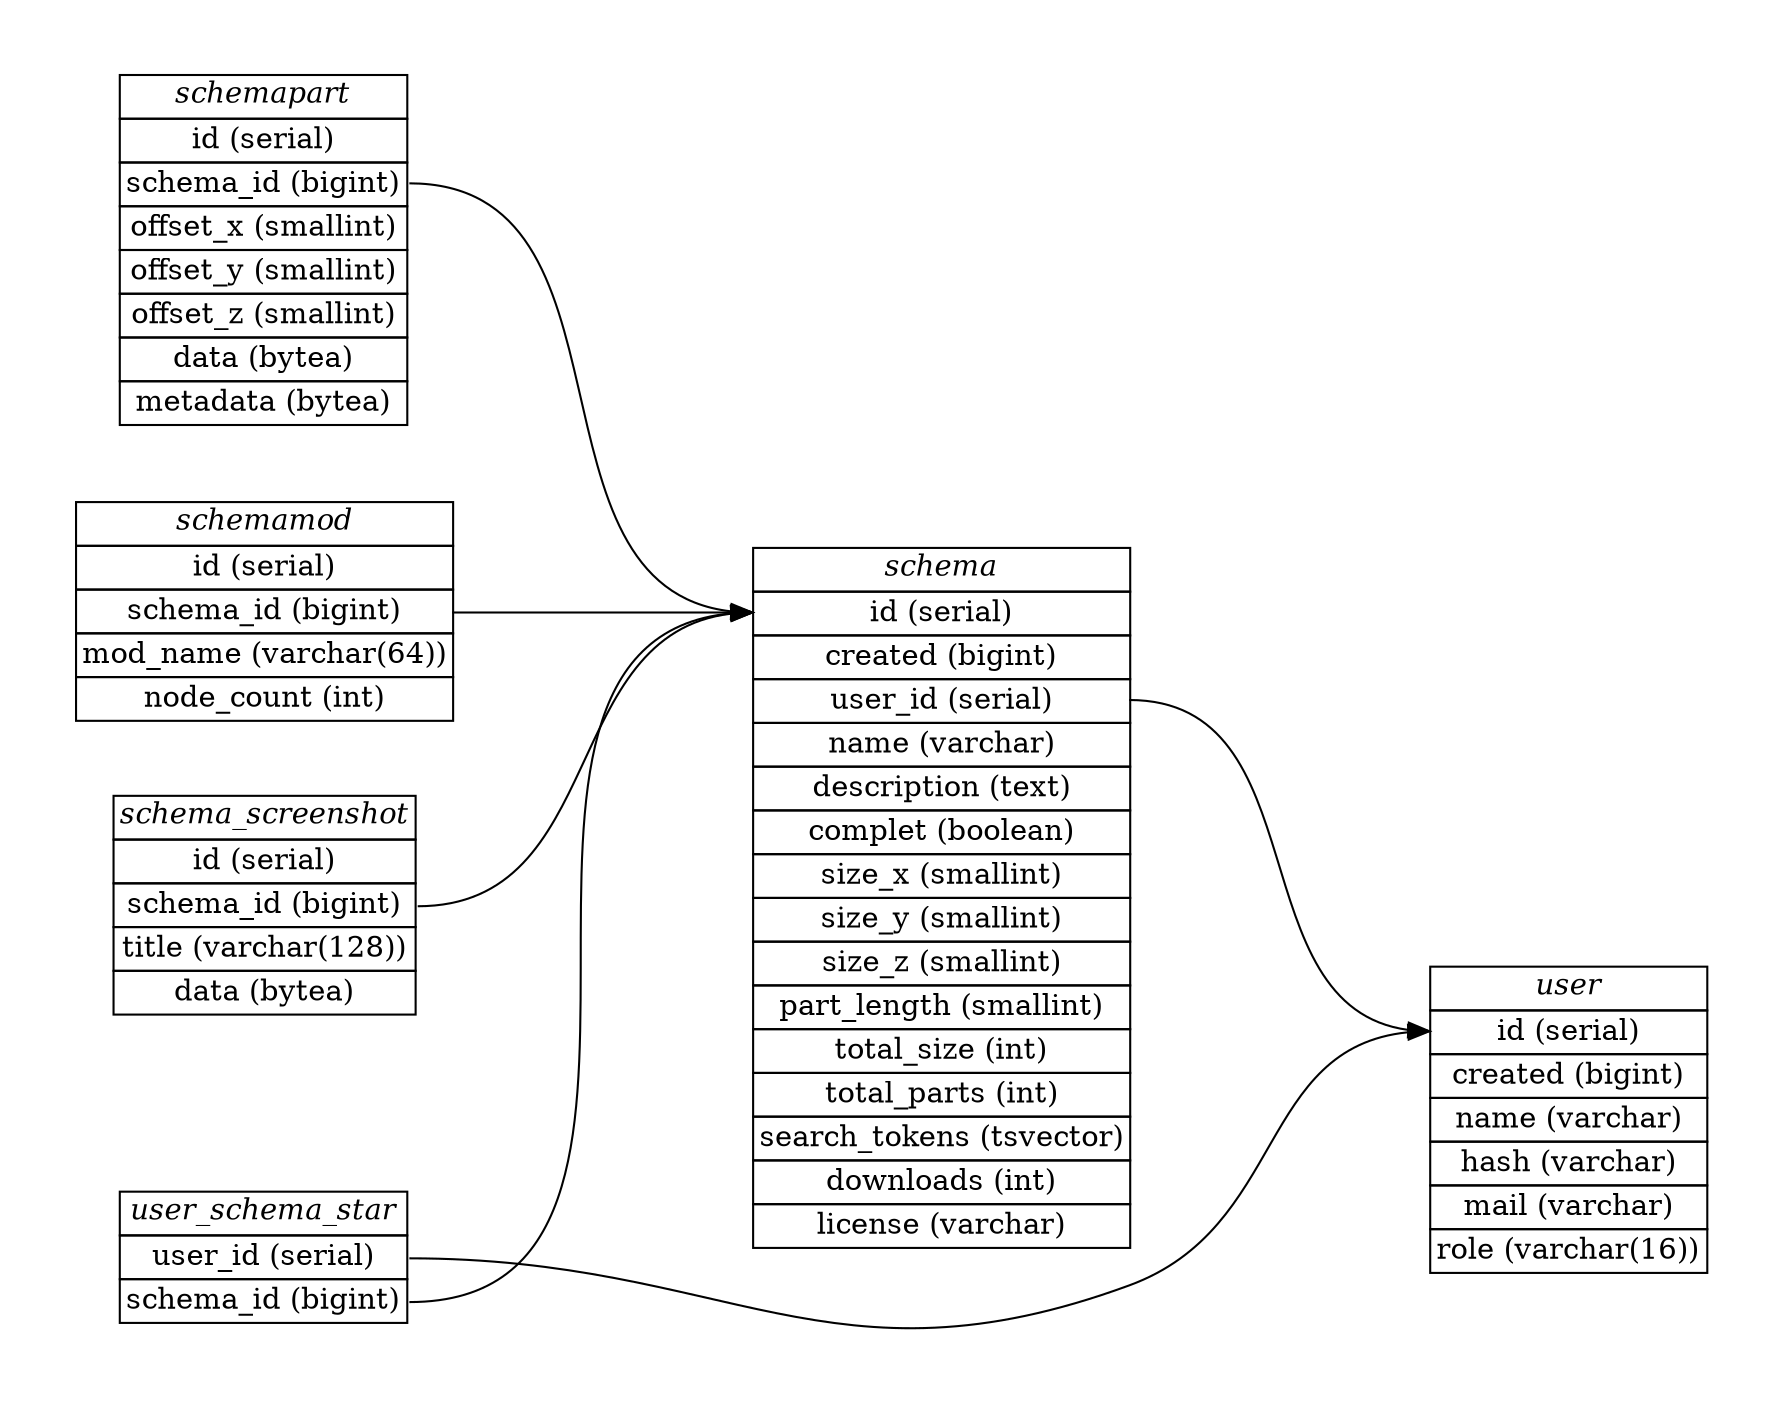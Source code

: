 digraph {
    graph [pad="0.5", nodesep="0.5", ranksep="2"];
    node [shape=plain]
    rankdir=LR;

user [label=<
<table border="0" cellborder="1" cellspacing="0">
  <tr><td><i>user</i></td></tr>
  <tr><td port="1">id (serial)</td></tr>
  <tr><td port="2">created (bigint)</td></tr>
  <tr><td port="3">name (varchar)</td></tr>
  <tr><td port="4">hash (varchar)</td></tr>
  <tr><td port="5">mail (varchar)</td></tr>
  <tr><td port="5a">role (varchar(16))</td></tr>
</table>>];


schema [label=<
<table border="0" cellborder="1" cellspacing="0">
  <tr><td><i>schema</i></td></tr>
  <tr><td port="6">id (serial)</td></tr>
  <tr><td port="7">created (bigint)</td></tr>
  <tr><td port="8">user_id (serial)</td></tr>
  <tr><td port="9">name (varchar)</td></tr>
  <tr><td port="10">description (text)</td></tr>
  <tr><td port="11">complet (boolean)</td></tr>
  <tr><td port="12">size_x (smallint)</td></tr>
  <tr><td port="13">size_y (smallint)</td></tr>
  <tr><td port="14">size_z (smallint)</td></tr>
  <tr><td port="15">part_length (smallint)</td></tr>
  <tr><td port="16">total_size (int)</td></tr>
  <tr><td port="17">total_parts (int)</td></tr>
  <tr><td port="18">search_tokens (tsvector)</td></tr>
  <tr><td port="19">downloads (int)</td></tr>
  <tr><td port="20">license (varchar)</td></tr>
</table>>];

schemapart [label=<
<table border="0" cellborder="1" cellspacing="0">
  <tr><td><i>schemapart</i></td></tr>
  <tr><td port="22">id (serial)</td></tr>
  <tr><td port="23">schema_id (bigint)</td></tr>
  <tr><td port="24">offset_x (smallint)</td></tr>
  <tr><td port="25">offset_y (smallint)</td></tr>
  <tr><td port="26">offset_z (smallint)</td></tr>
  <tr><td port="27">data (bytea)</td></tr>
  <tr><td port="28">metadata (bytea)</td></tr>
</table>>];

schemamod [label=<
<table border="0" cellborder="1" cellspacing="0">
  <tr><td><i>schemamod</i></td></tr>
  <tr><td port="29">id (serial)</td></tr>
  <tr><td port="30">schema_id (bigint)</td></tr>
  <tr><td port="31">mod_name (varchar(64))</td></tr>
  <tr><td port="32">node_count (int)</td></tr>
</table>>];

user_schema_star [label=<
<table border="0" cellborder="1" cellspacing="0">
  <tr><td><i>user_schema_star</i></td></tr>
  <tr><td port="33">user_id (serial)</td></tr>
  <tr><td port="34">schema_id (bigint)</td></tr>
</table>>];

schema_screenshot [label=<
<table border="0" cellborder="1" cellspacing="0">
  <tr><td><i>schema_screenshot</i></td></tr>
  <tr><td port="35">id (serial)</td></tr>
  <tr><td port="36">schema_id (bigint)</td></tr>
  <tr><td port="37">title (varchar(128))</td></tr>
  <tr><td port="38">data (bytea)</td></tr>
</table>>];

schema:8 -> user:1;
schemapart:23 -> schema:6;
schemamod:30 -> schema:6;
user_schema_star:33 -> user:1;
user_schema_star:34 -> schema:6;
schema_screenshot:36 -> schema:6;
}
